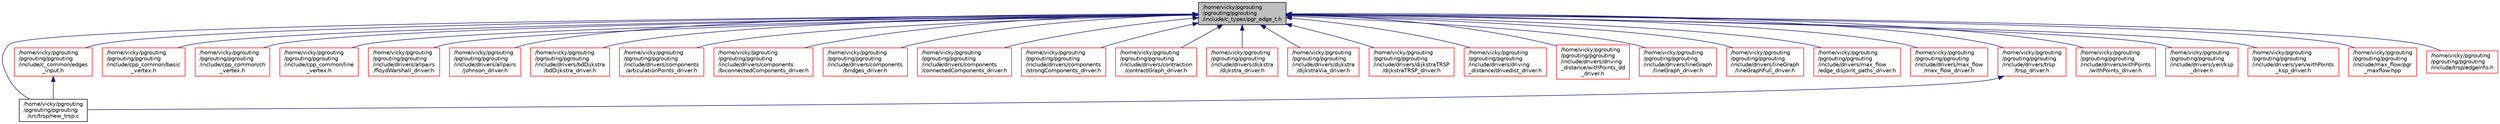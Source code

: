 digraph "/home/vicky/pgrouting/pgrouting/pgrouting/include/c_types/pgr_edge_t.h"
{
  edge [fontname="Helvetica",fontsize="10",labelfontname="Helvetica",labelfontsize="10"];
  node [fontname="Helvetica",fontsize="10",shape=record];
  Node1 [label="/home/vicky/pgrouting\l/pgrouting/pgrouting\l/include/c_types/pgr_edge_t.h",height=0.2,width=0.4,color="black", fillcolor="grey75", style="filled", fontcolor="black"];
  Node1 -> Node2 [dir="back",color="midnightblue",fontsize="10",style="solid",fontname="Helvetica"];
  Node2 [label="/home/vicky/pgrouting\l/pgrouting/pgrouting\l/src/trsp/new_trsp.c",height=0.2,width=0.4,color="black", fillcolor="white", style="filled",URL="$new__trsp_8c.html"];
  Node1 -> Node3 [dir="back",color="midnightblue",fontsize="10",style="solid",fontname="Helvetica"];
  Node3 [label="/home/vicky/pgrouting\l/pgrouting/pgrouting\l/include/c_common/edges\l_input.h",height=0.2,width=0.4,color="red", fillcolor="white", style="filled",URL="$edges__input_8h.html"];
  Node3 -> Node2 [dir="back",color="midnightblue",fontsize="10",style="solid",fontname="Helvetica"];
  Node1 -> Node4 [dir="back",color="midnightblue",fontsize="10",style="solid",fontname="Helvetica"];
  Node4 [label="/home/vicky/pgrouting\l/pgrouting/pgrouting\l/include/cpp_common/basic\l_vertex.h",height=0.2,width=0.4,color="red", fillcolor="white", style="filled",URL="$basic__vertex_8h.html"];
  Node1 -> Node5 [dir="back",color="midnightblue",fontsize="10",style="solid",fontname="Helvetica"];
  Node5 [label="/home/vicky/pgrouting\l/pgrouting/pgrouting\l/include/cpp_common/ch\l_vertex.h",height=0.2,width=0.4,color="red", fillcolor="white", style="filled",URL="$ch__vertex_8h.html"];
  Node1 -> Node6 [dir="back",color="midnightblue",fontsize="10",style="solid",fontname="Helvetica"];
  Node6 [label="/home/vicky/pgrouting\l/pgrouting/pgrouting\l/include/cpp_common/line\l_vertex.h",height=0.2,width=0.4,color="red", fillcolor="white", style="filled",URL="$line__vertex_8h.html"];
  Node1 -> Node7 [dir="back",color="midnightblue",fontsize="10",style="solid",fontname="Helvetica"];
  Node7 [label="/home/vicky/pgrouting\l/pgrouting/pgrouting\l/include/drivers/allpairs\l/floydWarshall_driver.h",height=0.2,width=0.4,color="red", fillcolor="white", style="filled",URL="$floydWarshall__driver_8h.html"];
  Node1 -> Node8 [dir="back",color="midnightblue",fontsize="10",style="solid",fontname="Helvetica"];
  Node8 [label="/home/vicky/pgrouting\l/pgrouting/pgrouting\l/include/drivers/allpairs\l/johnson_driver.h",height=0.2,width=0.4,color="red", fillcolor="white", style="filled",URL="$johnson__driver_8h.html"];
  Node1 -> Node9 [dir="back",color="midnightblue",fontsize="10",style="solid",fontname="Helvetica"];
  Node9 [label="/home/vicky/pgrouting\l/pgrouting/pgrouting\l/include/drivers/bdDijkstra\l/bdDijkstra_driver.h",height=0.2,width=0.4,color="red", fillcolor="white", style="filled",URL="$bdDijkstra__driver_8h.html"];
  Node1 -> Node10 [dir="back",color="midnightblue",fontsize="10",style="solid",fontname="Helvetica"];
  Node10 [label="/home/vicky/pgrouting\l/pgrouting/pgrouting\l/include/drivers/components\l/articulationPoints_driver.h",height=0.2,width=0.4,color="red", fillcolor="white", style="filled",URL="$articulationPoints__driver_8h.html"];
  Node1 -> Node11 [dir="back",color="midnightblue",fontsize="10",style="solid",fontname="Helvetica"];
  Node11 [label="/home/vicky/pgrouting\l/pgrouting/pgrouting\l/include/drivers/components\l/biconnectedComponents_driver.h",height=0.2,width=0.4,color="red", fillcolor="white", style="filled",URL="$biconnectedComponents__driver_8h.html"];
  Node1 -> Node12 [dir="back",color="midnightblue",fontsize="10",style="solid",fontname="Helvetica"];
  Node12 [label="/home/vicky/pgrouting\l/pgrouting/pgrouting\l/include/drivers/components\l/bridges_driver.h",height=0.2,width=0.4,color="red", fillcolor="white", style="filled",URL="$bridges__driver_8h.html"];
  Node1 -> Node13 [dir="back",color="midnightblue",fontsize="10",style="solid",fontname="Helvetica"];
  Node13 [label="/home/vicky/pgrouting\l/pgrouting/pgrouting\l/include/drivers/components\l/connectedComponents_driver.h",height=0.2,width=0.4,color="red", fillcolor="white", style="filled",URL="$connectedComponents__driver_8h.html"];
  Node1 -> Node14 [dir="back",color="midnightblue",fontsize="10",style="solid",fontname="Helvetica"];
  Node14 [label="/home/vicky/pgrouting\l/pgrouting/pgrouting\l/include/drivers/components\l/strongComponents_driver.h",height=0.2,width=0.4,color="red", fillcolor="white", style="filled",URL="$strongComponents__driver_8h.html"];
  Node1 -> Node15 [dir="back",color="midnightblue",fontsize="10",style="solid",fontname="Helvetica"];
  Node15 [label="/home/vicky/pgrouting\l/pgrouting/pgrouting\l/include/drivers/contraction\l/contractGraph_driver.h",height=0.2,width=0.4,color="red", fillcolor="white", style="filled",URL="$contractGraph__driver_8h.html"];
  Node1 -> Node16 [dir="back",color="midnightblue",fontsize="10",style="solid",fontname="Helvetica"];
  Node16 [label="/home/vicky/pgrouting\l/pgrouting/pgrouting\l/include/drivers/dijkstra\l/dijkstra_driver.h",height=0.2,width=0.4,color="red", fillcolor="white", style="filled",URL="$dijkstra__driver_8h.html"];
  Node1 -> Node17 [dir="back",color="midnightblue",fontsize="10",style="solid",fontname="Helvetica"];
  Node17 [label="/home/vicky/pgrouting\l/pgrouting/pgrouting\l/include/drivers/dijkstra\l/dijkstraVia_driver.h",height=0.2,width=0.4,color="red", fillcolor="white", style="filled",URL="$dijkstraVia__driver_8h.html"];
  Node1 -> Node18 [dir="back",color="midnightblue",fontsize="10",style="solid",fontname="Helvetica"];
  Node18 [label="/home/vicky/pgrouting\l/pgrouting/pgrouting\l/include/drivers/dijkstraTRSP\l/dijkstraTRSP_driver.h",height=0.2,width=0.4,color="red", fillcolor="white", style="filled",URL="$dijkstraTRSP__driver_8h.html"];
  Node1 -> Node19 [dir="back",color="midnightblue",fontsize="10",style="solid",fontname="Helvetica"];
  Node19 [label="/home/vicky/pgrouting\l/pgrouting/pgrouting\l/include/drivers/driving\l_distance/drivedist_driver.h",height=0.2,width=0.4,color="red", fillcolor="white", style="filled",URL="$drivedist__driver_8h.html"];
  Node1 -> Node20 [dir="back",color="midnightblue",fontsize="10",style="solid",fontname="Helvetica"];
  Node20 [label="/home/vicky/pgrouting\l/pgrouting/pgrouting\l/include/drivers/driving\l_distance/withPoints_dd\l_driver.h",height=0.2,width=0.4,color="red", fillcolor="white", style="filled",URL="$withPoints__dd__driver_8h.html"];
  Node1 -> Node21 [dir="back",color="midnightblue",fontsize="10",style="solid",fontname="Helvetica"];
  Node21 [label="/home/vicky/pgrouting\l/pgrouting/pgrouting\l/include/drivers/lineGraph\l/lineGraph_driver.h",height=0.2,width=0.4,color="red", fillcolor="white", style="filled",URL="$lineGraph__driver_8h.html"];
  Node1 -> Node22 [dir="back",color="midnightblue",fontsize="10",style="solid",fontname="Helvetica"];
  Node22 [label="/home/vicky/pgrouting\l/pgrouting/pgrouting\l/include/drivers/lineGraph\l/lineGraphFull_driver.h",height=0.2,width=0.4,color="red", fillcolor="white", style="filled",URL="$lineGraphFull__driver_8h.html"];
  Node1 -> Node23 [dir="back",color="midnightblue",fontsize="10",style="solid",fontname="Helvetica"];
  Node23 [label="/home/vicky/pgrouting\l/pgrouting/pgrouting\l/include/drivers/max_flow\l/edge_disjoint_paths_driver.h",height=0.2,width=0.4,color="red", fillcolor="white", style="filled",URL="$edge__disjoint__paths__driver_8h.html"];
  Node1 -> Node24 [dir="back",color="midnightblue",fontsize="10",style="solid",fontname="Helvetica"];
  Node24 [label="/home/vicky/pgrouting\l/pgrouting/pgrouting\l/include/drivers/max_flow\l/max_flow_driver.h",height=0.2,width=0.4,color="red", fillcolor="white", style="filled",URL="$max__flow__driver_8h.html"];
  Node1 -> Node25 [dir="back",color="midnightblue",fontsize="10",style="solid",fontname="Helvetica"];
  Node25 [label="/home/vicky/pgrouting\l/pgrouting/pgrouting\l/include/drivers/trsp\l/trsp_driver.h",height=0.2,width=0.4,color="red", fillcolor="white", style="filled",URL="$trsp__driver_8h.html"];
  Node25 -> Node2 [dir="back",color="midnightblue",fontsize="10",style="solid",fontname="Helvetica"];
  Node1 -> Node26 [dir="back",color="midnightblue",fontsize="10",style="solid",fontname="Helvetica"];
  Node26 [label="/home/vicky/pgrouting\l/pgrouting/pgrouting\l/include/drivers/withPoints\l/withPoints_driver.h",height=0.2,width=0.4,color="red", fillcolor="white", style="filled",URL="$withPoints__driver_8h.html"];
  Node1 -> Node27 [dir="back",color="midnightblue",fontsize="10",style="solid",fontname="Helvetica"];
  Node27 [label="/home/vicky/pgrouting\l/pgrouting/pgrouting\l/include/drivers/yen/ksp\l_driver.h",height=0.2,width=0.4,color="red", fillcolor="white", style="filled",URL="$ksp__driver_8h.html"];
  Node1 -> Node28 [dir="back",color="midnightblue",fontsize="10",style="solid",fontname="Helvetica"];
  Node28 [label="/home/vicky/pgrouting\l/pgrouting/pgrouting\l/include/drivers/yen/withPoints\l_ksp_driver.h",height=0.2,width=0.4,color="red", fillcolor="white", style="filled",URL="$withPoints__ksp__driver_8h.html"];
  Node1 -> Node29 [dir="back",color="midnightblue",fontsize="10",style="solid",fontname="Helvetica"];
  Node29 [label="/home/vicky/pgrouting\l/pgrouting/pgrouting\l/include/max_flow/pgr\l_maxflow.hpp",height=0.2,width=0.4,color="red", fillcolor="white", style="filled",URL="$pgr__maxflow_8hpp.html"];
  Node1 -> Node30 [dir="back",color="midnightblue",fontsize="10",style="solid",fontname="Helvetica"];
  Node30 [label="/home/vicky/pgrouting\l/pgrouting/pgrouting\l/include/trsp/edgeInfo.h",height=0.2,width=0.4,color="red", fillcolor="white", style="filled",URL="$edgeInfo_8h.html"];
}
